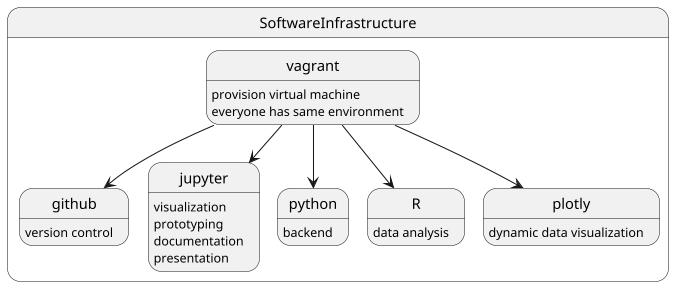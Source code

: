 
@startuml
skinparam dpi 100

state SoftwareInfrastructure {
    vagrant --> github
    vagrant : provision virtual machine
    vagrant : everyone has same environment
    github : version control
    vagrant --> jupyter
    jupyter : visualization
    jupyter : prototyping
    jupyter : documentation
    jupyter : presentation
    vagrant --> python
    python : backend
    vagrant --> R
    R : data analysis
    vagrant --> plotly
    plotly : dynamic data visualization
    
}
@enduml